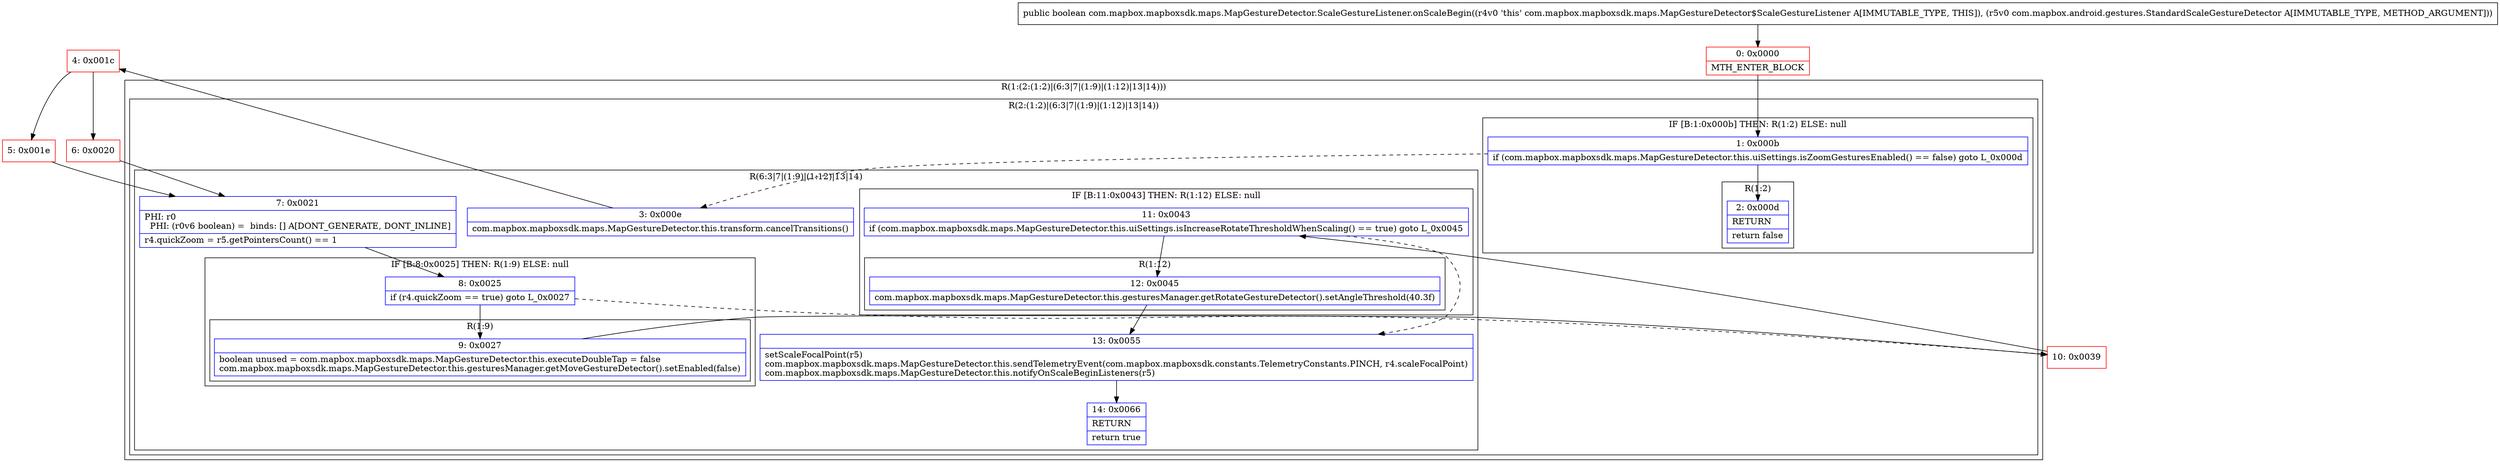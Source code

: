 digraph "CFG forcom.mapbox.mapboxsdk.maps.MapGestureDetector.ScaleGestureListener.onScaleBegin(Lcom\/mapbox\/android\/gestures\/StandardScaleGestureDetector;)Z" {
subgraph cluster_Region_2108897582 {
label = "R(1:(2:(1:2)|(6:3|7|(1:9)|(1:12)|13|14)))";
node [shape=record,color=blue];
subgraph cluster_Region_1650939107 {
label = "R(2:(1:2)|(6:3|7|(1:9)|(1:12)|13|14))";
node [shape=record,color=blue];
subgraph cluster_IfRegion_568050110 {
label = "IF [B:1:0x000b] THEN: R(1:2) ELSE: null";
node [shape=record,color=blue];
Node_1 [shape=record,label="{1\:\ 0x000b|if (com.mapbox.mapboxsdk.maps.MapGestureDetector.this.uiSettings.isZoomGesturesEnabled() == false) goto L_0x000d\l}"];
subgraph cluster_Region_1476467286 {
label = "R(1:2)";
node [shape=record,color=blue];
Node_2 [shape=record,label="{2\:\ 0x000d|RETURN\l|return false\l}"];
}
}
subgraph cluster_Region_1008677425 {
label = "R(6:3|7|(1:9)|(1:12)|13|14)";
node [shape=record,color=blue];
Node_3 [shape=record,label="{3\:\ 0x000e|com.mapbox.mapboxsdk.maps.MapGestureDetector.this.transform.cancelTransitions()\l}"];
Node_7 [shape=record,label="{7\:\ 0x0021|PHI: r0 \l  PHI: (r0v6 boolean) =  binds: [] A[DONT_GENERATE, DONT_INLINE]\l|r4.quickZoom = r5.getPointersCount() == 1\l}"];
subgraph cluster_IfRegion_1678223645 {
label = "IF [B:8:0x0025] THEN: R(1:9) ELSE: null";
node [shape=record,color=blue];
Node_8 [shape=record,label="{8\:\ 0x0025|if (r4.quickZoom == true) goto L_0x0027\l}"];
subgraph cluster_Region_464405010 {
label = "R(1:9)";
node [shape=record,color=blue];
Node_9 [shape=record,label="{9\:\ 0x0027|boolean unused = com.mapbox.mapboxsdk.maps.MapGestureDetector.this.executeDoubleTap = false\lcom.mapbox.mapboxsdk.maps.MapGestureDetector.this.gesturesManager.getMoveGestureDetector().setEnabled(false)\l}"];
}
}
subgraph cluster_IfRegion_1269643419 {
label = "IF [B:11:0x0043] THEN: R(1:12) ELSE: null";
node [shape=record,color=blue];
Node_11 [shape=record,label="{11\:\ 0x0043|if (com.mapbox.mapboxsdk.maps.MapGestureDetector.this.uiSettings.isIncreaseRotateThresholdWhenScaling() == true) goto L_0x0045\l}"];
subgraph cluster_Region_241571173 {
label = "R(1:12)";
node [shape=record,color=blue];
Node_12 [shape=record,label="{12\:\ 0x0045|com.mapbox.mapboxsdk.maps.MapGestureDetector.this.gesturesManager.getRotateGestureDetector().setAngleThreshold(40.3f)\l}"];
}
}
Node_13 [shape=record,label="{13\:\ 0x0055|setScaleFocalPoint(r5)\lcom.mapbox.mapboxsdk.maps.MapGestureDetector.this.sendTelemetryEvent(com.mapbox.mapboxsdk.constants.TelemetryConstants.PINCH, r4.scaleFocalPoint)\lcom.mapbox.mapboxsdk.maps.MapGestureDetector.this.notifyOnScaleBeginListeners(r5)\l}"];
Node_14 [shape=record,label="{14\:\ 0x0066|RETURN\l|return true\l}"];
}
}
}
Node_0 [shape=record,color=red,label="{0\:\ 0x0000|MTH_ENTER_BLOCK\l}"];
Node_4 [shape=record,color=red,label="{4\:\ 0x001c}"];
Node_5 [shape=record,color=red,label="{5\:\ 0x001e}"];
Node_6 [shape=record,color=red,label="{6\:\ 0x0020}"];
Node_10 [shape=record,color=red,label="{10\:\ 0x0039}"];
MethodNode[shape=record,label="{public boolean com.mapbox.mapboxsdk.maps.MapGestureDetector.ScaleGestureListener.onScaleBegin((r4v0 'this' com.mapbox.mapboxsdk.maps.MapGestureDetector$ScaleGestureListener A[IMMUTABLE_TYPE, THIS]), (r5v0 com.mapbox.android.gestures.StandardScaleGestureDetector A[IMMUTABLE_TYPE, METHOD_ARGUMENT])) }"];
MethodNode -> Node_0;
Node_1 -> Node_2;
Node_1 -> Node_3[style=dashed];
Node_3 -> Node_4;
Node_7 -> Node_8;
Node_8 -> Node_9;
Node_8 -> Node_10[style=dashed];
Node_9 -> Node_10;
Node_11 -> Node_12;
Node_11 -> Node_13[style=dashed];
Node_12 -> Node_13;
Node_13 -> Node_14;
Node_0 -> Node_1;
Node_4 -> Node_5;
Node_4 -> Node_6;
Node_5 -> Node_7;
Node_6 -> Node_7;
Node_10 -> Node_11;
}

